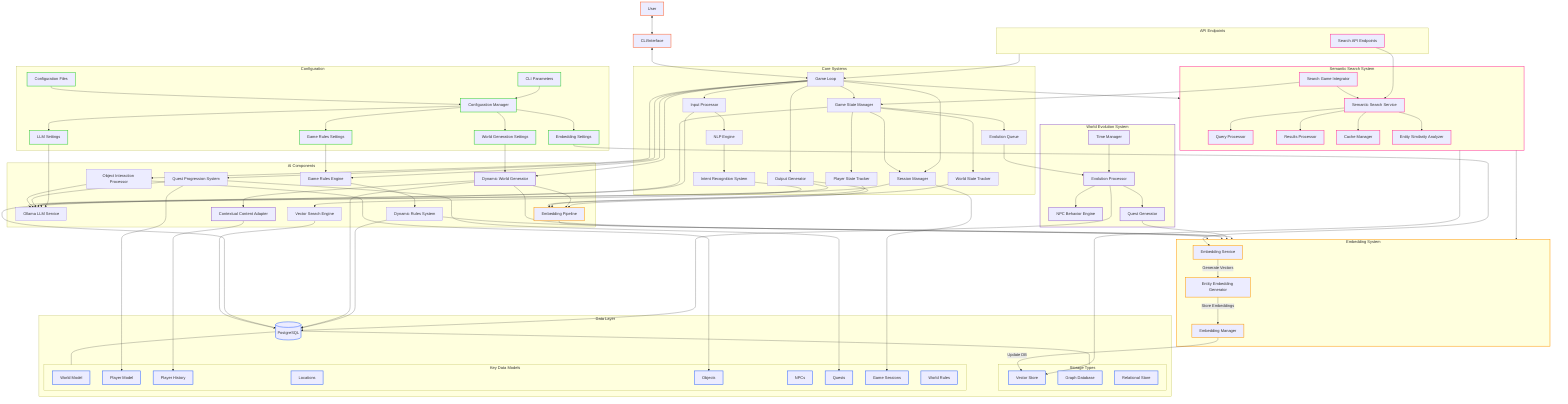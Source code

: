 flowchart TD
    %% Main Components
    User[User] <--> UI[CLI/Interface]
    UI <--> GameLoop[Game Loop]

    %% Core System Components
    subgraph CoreSystems["Core Systems"]
        GameLoop --> InputProcessor[Input Processor]
        GameLoop --> OutputGenerator[Output Generator]
        GameLoop --> GameStateManager[Game State Manager]

        InputProcessor --> NLPEngine[NLP Engine]
        NLPEngine --> IntentRecognition[Intent Recognition System]

        GameStateManager --> WorldStateTracker[World State Tracker]
        GameStateManager --> PlayerStateTracker[Player State Tracker]
        GameStateManager --> EvolutionQueue[Evolution Queue]
        GameStateManager --> SessionManager[Session Manager]
    end

    %% AI Components
    subgraph AIComponents["AI Components"]
        LLMService[Ollama LLM Service]
        VectorSearch[Vector Search Engine]
        RulesEngine[Game Rules Engine]
        DynamicRulesSystem[Dynamic Rules System]
        DynamicWorldGenerator[Dynamic World Generator]
        ContextualContentAdapter[Contextual Content Adapter]
        EmbeddingPipeline[Embedding Pipeline]
        ObjectInteractionProcessor[Object Interaction Processor]
        QuestProgressionSystem[Quest Progression System]
    end

    %% Data Layer
    subgraph DataLayer["Data Layer"]
        DB[(PostgreSQL)]
        subgraph StorageTypes["Storage Types"]
            VectorStore[Vector Store]
            GraphDB[Graph Database]
            RelationalStore[Relational Store]
        end
        subgraph DataModels["Key Data Models"]
            WorldModel[World Model]
            PlayerModel[Player Model]
            PlayerHistoryModel[Player History]
            LocationsModel[Locations]
            ObjectsModel[Objects]
            NPCsModel[NPCs]
            QuestsModel[Quests]
            SessionsModel[Game Sessions]
            RulesModel[World Rules]
        end
        DB --- StorageTypes
        DB --- DataModels
    end

    %% Configuration System
    subgraph ConfigSystem["Configuration"]
        ConfigManager[Configuration Manager]
        ConfigFiles[Configuration Files]
        CLIParams[CLI Parameters]
        ConfigManager --> LLMConfig[LLM Settings]
        ConfigManager --> GameRulesConfig[Game Rules Settings]
        ConfigManager --> WorldGenConfig[World Generation Settings]
        ConfigManager --> EmbeddingConfig[Embedding Settings]
    end

    %% Enhanced Embedding Pipeline
    subgraph EmbeddingSystem["Embedding System"]
        EmbeddingService[Embedding Service]
        EntityEmbeddingGenerator[Entity Embedding Generator]
        EmbeddingManager[Embedding Manager]

        EmbeddingService --> |Generate Vectors| EntityEmbeddingGenerator
        EntityEmbeddingGenerator --> |Store Embeddings| EmbeddingManager
        EmbeddingManager --> |Update DB| VectorStore
    end

    %% Semantic Search System
    subgraph SearchSystem["Semantic Search System"]
        SemanticSearchService[Semantic Search Service]
        QueryProcessor[Query Processor]
        ResultsProcessor[Results Processor]
        CacheManager[Cache Manager]
        EntitySimilarityAnalyzer[Entity Similarity Analyzer]
        SearchGameIntegrator[Search Game Integrator]

        SemanticSearchService --> QueryProcessor
        SemanticSearchService --> ResultsProcessor
        SemanticSearchService --> CacheManager
        SemanticSearchService --> EntitySimilarityAnalyzer
        SearchGameIntegrator --> SemanticSearchService
    end

    %% Processing Flow Connections
    InputProcessor --> LLMService
    IntentRecognition --> VectorSearch
    VectorSearch --> DB

    GameStateManager --> DB
    GameLoop --> DynamicWorldGenerator
    DynamicWorldGenerator --> DB
    DynamicWorldGenerator --> ContextualContentAdapter
    DynamicWorldGenerator --> EmbeddingSystem
    ContextualContentAdapter --> PlayerHistoryModel

    GameLoop --> RulesEngine
    RulesEngine --> DynamicRulesSystem
    DynamicRulesSystem --> DB
    DynamicRulesSystem --> EmbeddingSystem

    %% New Connections for Object Interactions and Quests
    GameLoop --> ObjectInteractionProcessor
    ObjectInteractionProcessor --> ObjectsModel
    ObjectInteractionProcessor --> LLMService

    GameLoop --> QuestProgressionSystem
    QuestProgressionSystem --> QuestsModel
    QuestProgressionSystem --> PlayerModel
    QuestProgressionSystem --> LLMService

    %% Session Management
    GameLoop --> SessionManager
    SessionManager --> SessionsModel
    SessionManager --> LLMService

    %% World Evolution System
    subgraph WorldEvolution["World Evolution System"]
        TimeManager[Time Manager]
        EvolutionProcessor[Evolution Processor]
        NPCBehaviorEngine[NPC Behavior Engine]
        QuestGenerator[Quest Generator]
    end

    %% API Endpoints
    subgraph APIEndpoints["API Endpoints"]
        SearchEndpoints[Search API Endpoints]
    end

    TimeManager --> EvolutionProcessor
    EvolutionProcessor --> DB
    EvolutionQueue --> EvolutionProcessor
    EvolutionProcessor --> NPCBehaviorEngine
    EvolutionProcessor --> QuestGenerator
    QuestGenerator --> EmbeddingSystem

    OutputGenerator --> LLMService

    %% Config Connections
    ConfigFiles --> ConfigManager
    CLIParams --> ConfigManager
    LLMConfig --> LLMService
    GameRulesConfig --> RulesEngine
    WorldGenConfig --> DynamicWorldGenerator
    EmbeddingConfig --> EmbeddingService

    %% Embedding Pipeline Connections
    EmbeddingPipeline --> EmbeddingSystem
    PlayerStateTracker --> EmbeddingPipeline
    WorldStateTracker --> EmbeddingPipeline
    DynamicWorldGenerator --> EmbeddingPipeline
    OutputGenerator --> EmbeddingPipeline

    %% Search System Connections
    GameLoop --> SearchSystem
    SearchSystem --> VectorStore
    SearchSystem --> EmbeddingSystem
    SearchGameIntegrator --> GameStateManager
    SearchEndpoints --> SemanticSearchService
    APIEndpoints --> GameLoop

    %% Main Data Flows
    classDef dataFlow stroke:#3366FF,stroke-width:2px
    classDef userFlow stroke:#FF6633,stroke-width:2px
    classDef configFlow stroke:#33CC33,stroke-width:2px
    classDef worldGenFlow stroke:#9966CC,stroke-width:2px
    classDef embeddingFlow stroke:#FF9900,stroke-width:2px

    class User,UI userFlow
    class ConfigFiles,CLIParams,ConfigManager,LLMConfig,GameRulesConfig,WorldGenConfig,EmbeddingConfig configFlow
    class DB,VectorStore,GraphDB,RelationalStore,WorldModel,PlayerModel,LocationsModel,ObjectsModel,NPCsModel,PlayerHistoryModel,QuestsModel,SessionsModel,RulesModel dataFlow
    class DynamicWorldGenerator,ContextualContentAdapter,TimeManager,EvolutionProcessor,NPCBehaviorEngine,QuestGenerator,WorldEvolution worldGenFlow
    class EmbeddingService,EntityEmbeddingGenerator,EmbeddingManager,EmbeddingSystem,EmbeddingPipeline embeddingFlow
    class SemanticSearchService,QueryProcessor,ResultsProcessor,CacheManager,EntitySimilarityAnalyzer,SearchGameIntegrator,SearchSystem,SearchEndpoints searchFlow

    classDef searchFlow stroke:#FF3399,stroke-width:2px